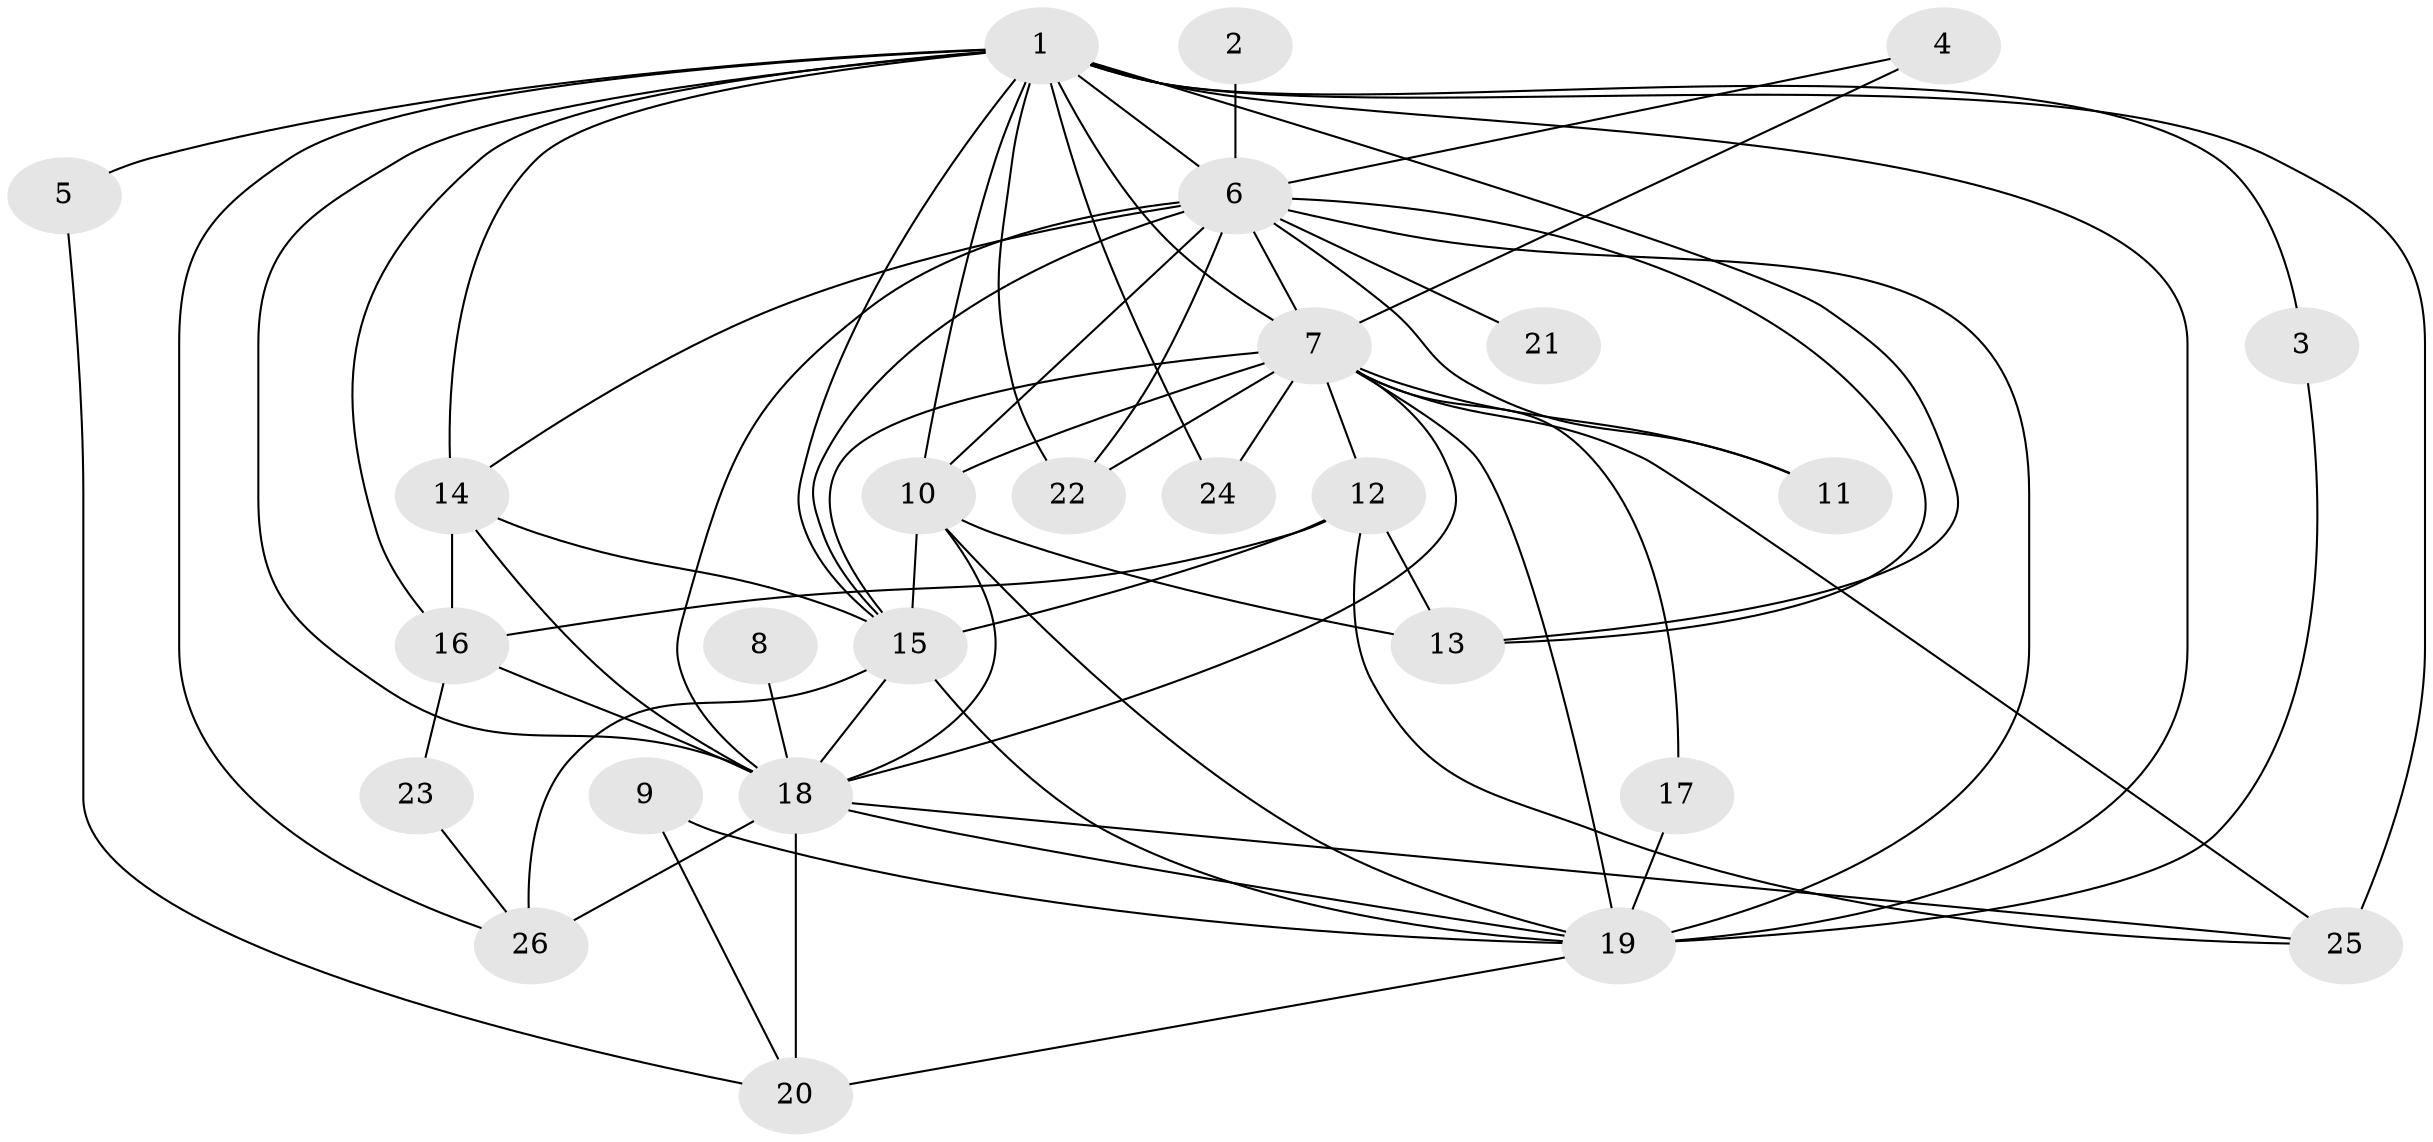 // original degree distribution, {19: 0.03278688524590164, 15: 0.06557377049180328, 21: 0.01639344262295082, 16: 0.01639344262295082, 12: 0.01639344262295082, 14: 0.01639344262295082, 2: 0.5737704918032787, 3: 0.11475409836065574, 6: 0.01639344262295082, 4: 0.06557377049180328, 5: 0.06557377049180328}
// Generated by graph-tools (version 1.1) at 2025/36/03/04/25 23:36:27]
// undirected, 26 vertices, 66 edges
graph export_dot {
  node [color=gray90,style=filled];
  1;
  2;
  3;
  4;
  5;
  6;
  7;
  8;
  9;
  10;
  11;
  12;
  13;
  14;
  15;
  16;
  17;
  18;
  19;
  20;
  21;
  22;
  23;
  24;
  25;
  26;
  1 -- 3 [weight=1.0];
  1 -- 5 [weight=2.0];
  1 -- 6 [weight=6.0];
  1 -- 7 [weight=6.0];
  1 -- 10 [weight=6.0];
  1 -- 13 [weight=1.0];
  1 -- 14 [weight=1.0];
  1 -- 15 [weight=4.0];
  1 -- 16 [weight=2.0];
  1 -- 18 [weight=4.0];
  1 -- 19 [weight=5.0];
  1 -- 22 [weight=2.0];
  1 -- 24 [weight=2.0];
  1 -- 25 [weight=2.0];
  1 -- 26 [weight=1.0];
  2 -- 6 [weight=1.0];
  3 -- 19 [weight=1.0];
  4 -- 6 [weight=1.0];
  4 -- 7 [weight=1.0];
  5 -- 20 [weight=1.0];
  6 -- 7 [weight=1.0];
  6 -- 10 [weight=1.0];
  6 -- 11 [weight=1.0];
  6 -- 13 [weight=1.0];
  6 -- 14 [weight=1.0];
  6 -- 15 [weight=1.0];
  6 -- 18 [weight=2.0];
  6 -- 19 [weight=1.0];
  6 -- 21 [weight=1.0];
  6 -- 22 [weight=1.0];
  7 -- 10 [weight=1.0];
  7 -- 11 [weight=1.0];
  7 -- 12 [weight=1.0];
  7 -- 15 [weight=1.0];
  7 -- 17 [weight=1.0];
  7 -- 18 [weight=1.0];
  7 -- 19 [weight=1.0];
  7 -- 22 [weight=1.0];
  7 -- 24 [weight=1.0];
  7 -- 25 [weight=2.0];
  8 -- 18 [weight=1.0];
  9 -- 19 [weight=1.0];
  9 -- 20 [weight=1.0];
  10 -- 13 [weight=1.0];
  10 -- 15 [weight=3.0];
  10 -- 18 [weight=1.0];
  10 -- 19 [weight=1.0];
  12 -- 13 [weight=1.0];
  12 -- 15 [weight=1.0];
  12 -- 16 [weight=1.0];
  12 -- 25 [weight=1.0];
  14 -- 15 [weight=1.0];
  14 -- 16 [weight=2.0];
  14 -- 18 [weight=2.0];
  15 -- 18 [weight=1.0];
  15 -- 19 [weight=1.0];
  15 -- 26 [weight=2.0];
  16 -- 18 [weight=1.0];
  16 -- 23 [weight=1.0];
  17 -- 19 [weight=1.0];
  18 -- 19 [weight=2.0];
  18 -- 20 [weight=1.0];
  18 -- 25 [weight=1.0];
  18 -- 26 [weight=1.0];
  19 -- 20 [weight=2.0];
  23 -- 26 [weight=1.0];
}
